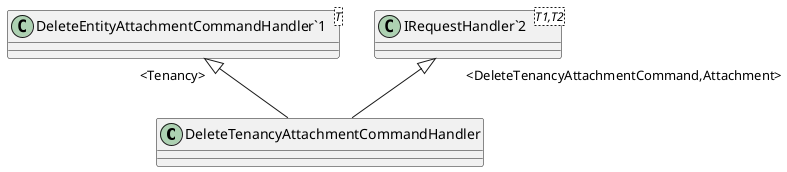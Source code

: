 @startuml
class DeleteTenancyAttachmentCommandHandler {
}
class "DeleteEntityAttachmentCommandHandler`1"<T> {
}
class "IRequestHandler`2"<T1,T2> {
}
"DeleteEntityAttachmentCommandHandler`1" "<Tenancy>" <|-- DeleteTenancyAttachmentCommandHandler
"IRequestHandler`2" "<DeleteTenancyAttachmentCommand,Attachment>" <|-- DeleteTenancyAttachmentCommandHandler
@enduml

